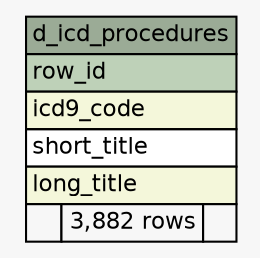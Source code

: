 // dot 2.38.0 on Linux 4.4.0-92-generic
// SchemaSpy rev 590
digraph "d_icd_procedures" {
  graph [
    rankdir="RL"
    bgcolor="#f7f7f7"
    nodesep="0.18"
    ranksep="0.46"
    fontname="Helvetica"
    fontsize="11"
  ];
  node [
    fontname="Helvetica"
    fontsize="11"
    shape="plaintext"
  ];
  edge [
    arrowsize="0.8"
  ];
  "d_icd_procedures" [
    label=<
    <TABLE BORDER="0" CELLBORDER="1" CELLSPACING="0" BGCOLOR="#ffffff">
      <TR><TD COLSPAN="3" BGCOLOR="#9bab96" ALIGN="CENTER">d_icd_procedures</TD></TR>
      <TR><TD PORT="row_id" COLSPAN="3" BGCOLOR="#bed1b8" ALIGN="LEFT">row_id</TD></TR>
      <TR><TD PORT="icd9_code" COLSPAN="3" BGCOLOR="#f4f7da" ALIGN="LEFT">icd9_code</TD></TR>
      <TR><TD PORT="short_title" COLSPAN="3" ALIGN="LEFT">short_title</TD></TR>
      <TR><TD PORT="long_title" COLSPAN="3" BGCOLOR="#f4f7da" ALIGN="LEFT">long_title</TD></TR>
      <TR><TD ALIGN="LEFT" BGCOLOR="#f7f7f7">  </TD><TD ALIGN="RIGHT" BGCOLOR="#f7f7f7">3,882 rows</TD><TD ALIGN="RIGHT" BGCOLOR="#f7f7f7">  </TD></TR>
    </TABLE>>
    URL="tables/d_icd_procedures.html"
    tooltip="d_icd_procedures"
  ];
}
